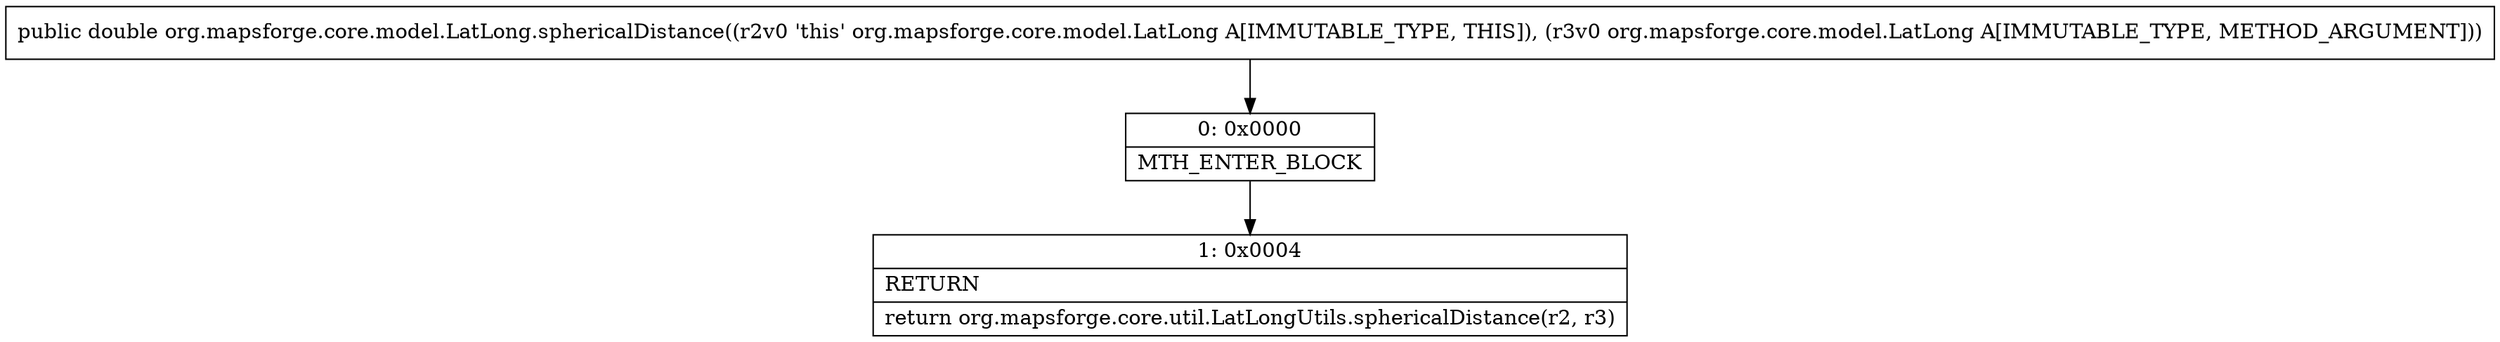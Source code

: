 digraph "CFG fororg.mapsforge.core.model.LatLong.sphericalDistance(Lorg\/mapsforge\/core\/model\/LatLong;)D" {
Node_0 [shape=record,label="{0\:\ 0x0000|MTH_ENTER_BLOCK\l}"];
Node_1 [shape=record,label="{1\:\ 0x0004|RETURN\l|return org.mapsforge.core.util.LatLongUtils.sphericalDistance(r2, r3)\l}"];
MethodNode[shape=record,label="{public double org.mapsforge.core.model.LatLong.sphericalDistance((r2v0 'this' org.mapsforge.core.model.LatLong A[IMMUTABLE_TYPE, THIS]), (r3v0 org.mapsforge.core.model.LatLong A[IMMUTABLE_TYPE, METHOD_ARGUMENT])) }"];
MethodNode -> Node_0;
Node_0 -> Node_1;
}


